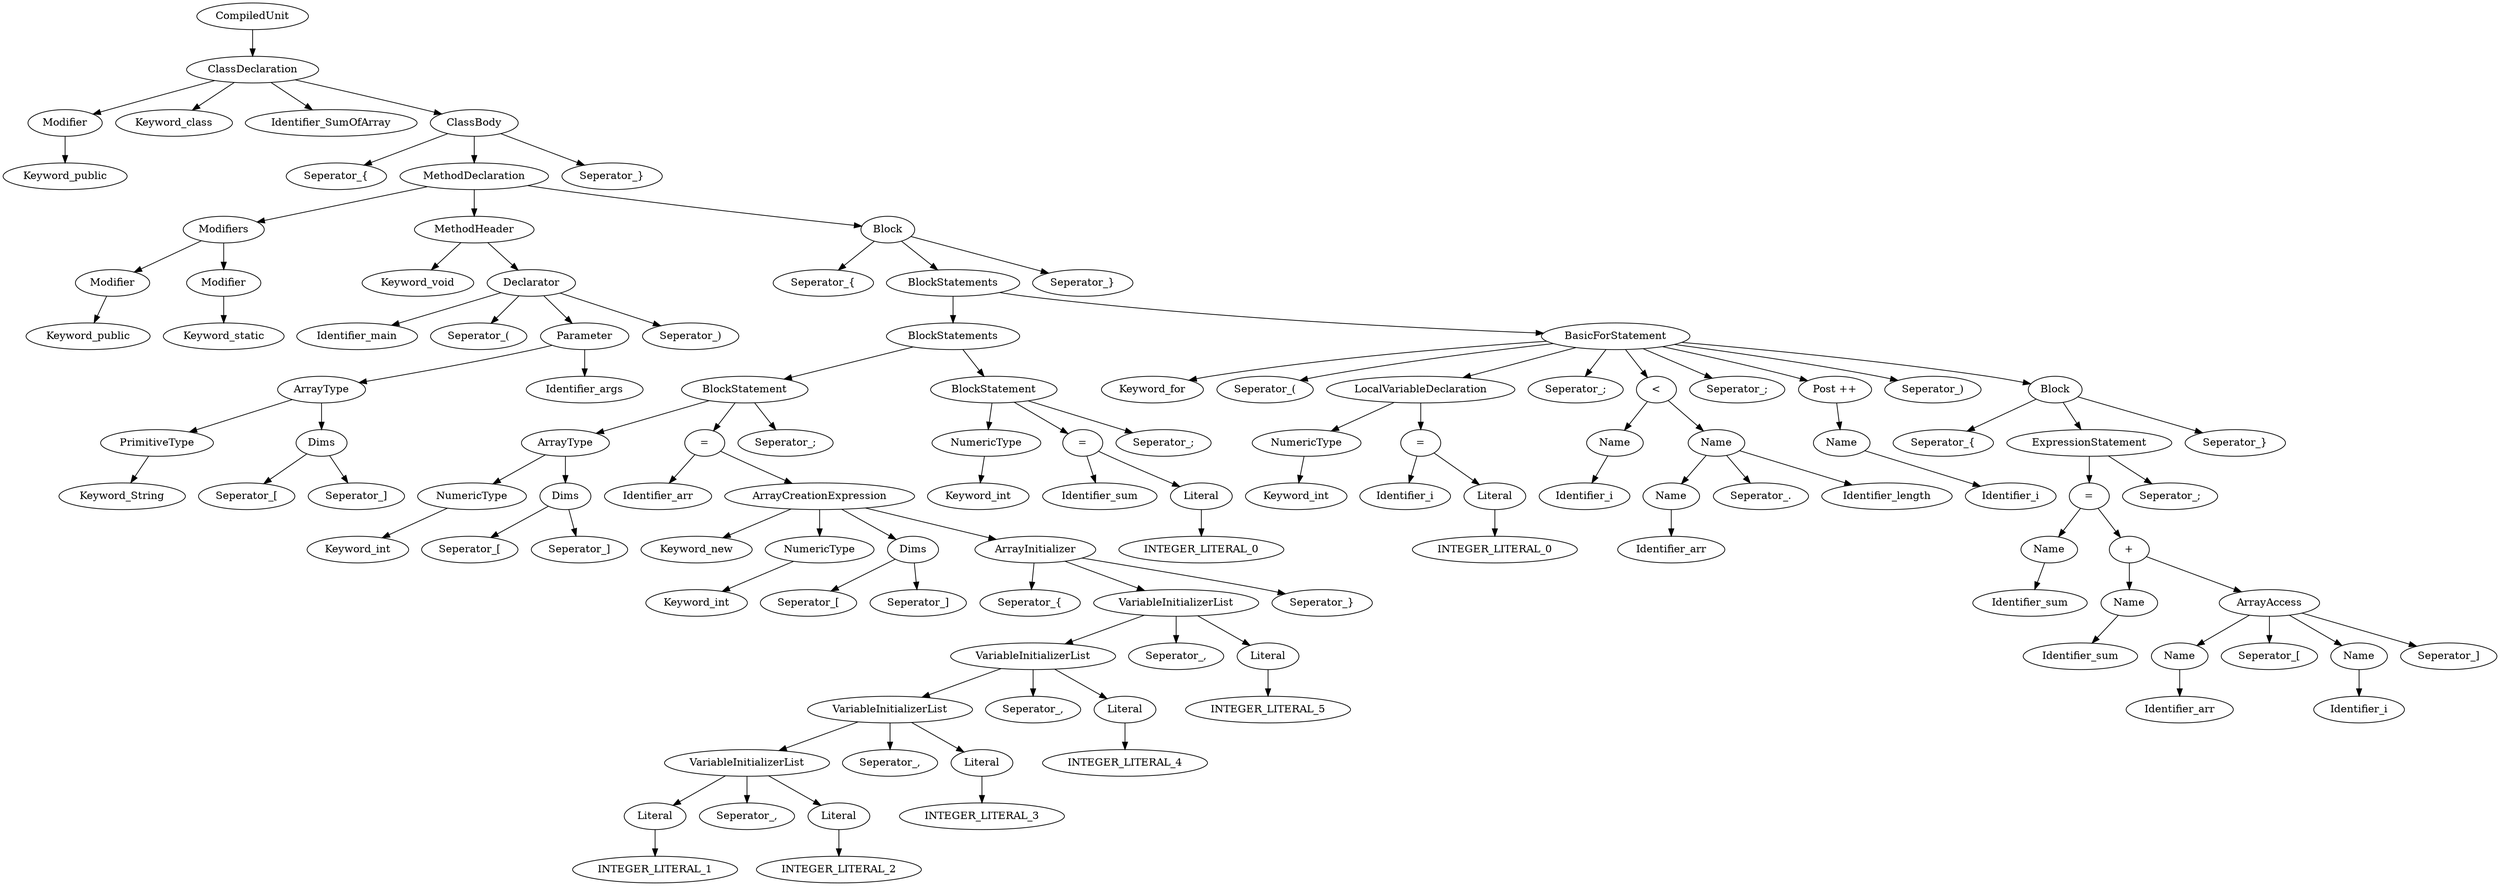 digraph G{
node[ordering=out]
n1a[label="Keyword_public"]
n1[label="Modifier"]
n1->n1a
n2a[label="Keyword_public"]
n2[label="Modifier"]
n2->n2a
n3a[label="Keyword_static"]
n3[label="Modifier"]
n3->n3a
n4[label="Modifiers"]
n4->n2
n4->n3
n5a[label="Keyword_String"]
n5[label="PrimitiveType"]
n5->n5a
n6a[label="Seperator_["]
n6b[label="Seperator_]"]
n6[label="Dims"]
n6->n6a
n6->n6b
n7[label="ArrayType"]
n7->n5
n7->n6
n8b[label="Identifier_args"]
n8[label="Parameter"]
n8->n7
n8->n8b
n9a[label="Identifier_main"]
n9b[label="Seperator_("]
n9d[label="Seperator_)"]
n9[label="Declarator"]
n9->n9a
n9->n9b
n9->n8
n9->n9d
n10a[label="Keyword_void"]
n10[label="MethodHeader"]
n10->n10a
n10->n9
n11a[label="Keyword_int"]
n11[label="NumericType"]
n11->n11a
n12a[label="Seperator_["]
n12b[label="Seperator_]"]
n12[label="Dims"]
n12->n12a
n12->n12b
n13[label="ArrayType"]
n13->n11
n13->n12
n14a[label="Keyword_int"]
n14[label="NumericType"]
n14->n14a
n15a[label="Seperator_["]
n15b[label="Seperator_]"]
n15[label="Dims"]
n15->n15a
n15->n15b
n16a[label="INTEGER_LITERAL_1"]
n16[label="Literal"]
n16->n16a
n17a[label="INTEGER_LITERAL_2"]
n17[label="Literal"]
n17->n17a
n18b[label="Seperator_,"]
n18[label="VariableInitializerList"]
n18->n16
n18->n18b
n18->n17
n19a[label="INTEGER_LITERAL_3"]
n19[label="Literal"]
n19->n19a
n20b[label="Seperator_,"]
n20[label="VariableInitializerList"]
n20->n18
n20->n20b
n20->n19
n21a[label="INTEGER_LITERAL_4"]
n21[label="Literal"]
n21->n21a
n22b[label="Seperator_,"]
n22[label="VariableInitializerList"]
n22->n20
n22->n22b
n22->n21
n23a[label="INTEGER_LITERAL_5"]
n23[label="Literal"]
n23->n23a
n24b[label="Seperator_,"]
n24[label="VariableInitializerList"]
n24->n22
n24->n24b
n24->n23
n25a[label="Seperator_{"]
n25c[label="Seperator_}"]
n25[label="ArrayInitializer"]
n25->n25a
n25->n24
n25->n25c
n26a[label="Keyword_new"]
n26[label="ArrayCreationExpression"]
n26->n26a
n26->n14
n26->n15
n26->n25
n27a[label="Identifier_arr"]
n27[label="="]
n27->n27a
n27->n26
n28c[label="Seperator_;"]
n28[label="BlockStatement"]
n28->n13
n28->n27
n28->n28c
n29a[label="Keyword_int"]
n29[label="NumericType"]
n29->n29a
n30a[label="INTEGER_LITERAL_0"]
n30[label="Literal"]
n30->n30a
n31a[label="Identifier_sum"]
n31[label="="]
n31->n31a
n31->n30
n32c[label="Seperator_;"]
n32[label="BlockStatement"]
n32->n29
n32->n31
n32->n32c
n33[label="BlockStatements"]
n33->n28
n33->n32
n34a[label="Keyword_int"]
n34[label="NumericType"]
n34->n34a
n35a[label="INTEGER_LITERAL_0"]
n35[label="Literal"]
n35->n35a
n36a[label="Identifier_i"]
n36[label="="]
n36->n36a
n36->n35
n37[label="LocalVariableDeclaration"]
n37->n34
n37->n36
n38a[label="Identifier_i"]
n38[label="Name"]
n38->n38a
n39a[label="Identifier_arr"]
n39[label="Name"]
n39->n39a
n40b[label="Seperator_."]
n40c[label="Identifier_length"]
n40[label="Name"]
n40->n39
n40->n40b
n40->n40c
n41[label="<"]
n41->n38
n41->n40
n42a[label="Identifier_i"]
n42[label="Name"]
n42->n42a
n43[label="Post ++"]
n43->n42
n44a[label="Identifier_sum"]
n44[label="Name"]
n44->n44a
n45a[label="Identifier_sum"]
n45[label="Name"]
n45->n45a
n46a[label="Identifier_arr"]
n46[label="Name"]
n46->n46a
n47a[label="Identifier_i"]
n47[label="Name"]
n47->n47a
n48b[label="Seperator_["]
n48d[label="Seperator_]"]
n48[label="ArrayAccess"]
n48->n46
n48->n48b
n48->n47
n48->n48d
n49[label="+"]
n49->n45
n49->n48
n50[label="="]
n50->n44
n50->n49
n51b[label="Seperator_;"]
n51[label="ExpressionStatement"]
n51->n50
n51->n51b
n52a[label="Seperator_{"]
n52c[label="Seperator_}"]
n52[label="Block"]
n52->n52a
n52->n51
n52->n52c
n53a[label="Keyword_for"]
n53b[label="Seperator_("]
n53d[label="Seperator_;"]
n53f[label="Seperator_;"]
n53h[label="Seperator_)"]
n53[label="BasicForStatement"]
n53->n53a
n53->n53b
n53->n37
n53->n53d
n53->n41
n53->n53f
n53->n43
n53->n53h
n53->n52
n54[label="BlockStatements"]
n54->n33
n54->n53
n55a[label="Seperator_{"]
n55c[label="Seperator_}"]
n55[label="Block"]
n55->n55a
n55->n54
n55->n55c
n56[label="MethodDeclaration"]
n56->n4
n56->n10
n56->n55
n57a[label="Seperator_{"]
n57c[label="Seperator_}"]
n57[label="ClassBody"]
n57->n57a
n57->n56
n57->n57c
n58b[label="Keyword_class"]
n58c[label="Identifier_SumOfArray"]
n58[label="ClassDeclaration"]
n58->n1
n58->n58b
n58->n58c
n58->n57
n59[label="CompiledUnit"]
n59->n58
}
